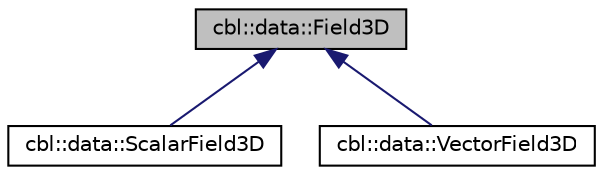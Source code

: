 digraph "cbl::data::Field3D"
{
  edge [fontname="Helvetica",fontsize="10",labelfontname="Helvetica",labelfontsize="10"];
  node [fontname="Helvetica",fontsize="10",shape=record];
  Node0 [label="cbl::data::Field3D",height=0.2,width=0.4,color="black", fillcolor="grey75", style="filled", fontcolor="black"];
  Node0 -> Node1 [dir="back",color="midnightblue",fontsize="10",style="solid",fontname="Helvetica"];
  Node1 [label="cbl::data::ScalarField3D",height=0.2,width=0.4,color="black", fillcolor="white", style="filled",URL="$de/d6b/classcbl_1_1data_1_1ScalarField3D.html",tooltip="The class ScalarField3D. "];
  Node0 -> Node2 [dir="back",color="midnightblue",fontsize="10",style="solid",fontname="Helvetica"];
  Node2 [label="cbl::data::VectorField3D",height=0.2,width=0.4,color="black", fillcolor="white", style="filled",URL="$d8/d16/classcbl_1_1data_1_1VectorField3D.html",tooltip="The class VectorField3D. "];
}
